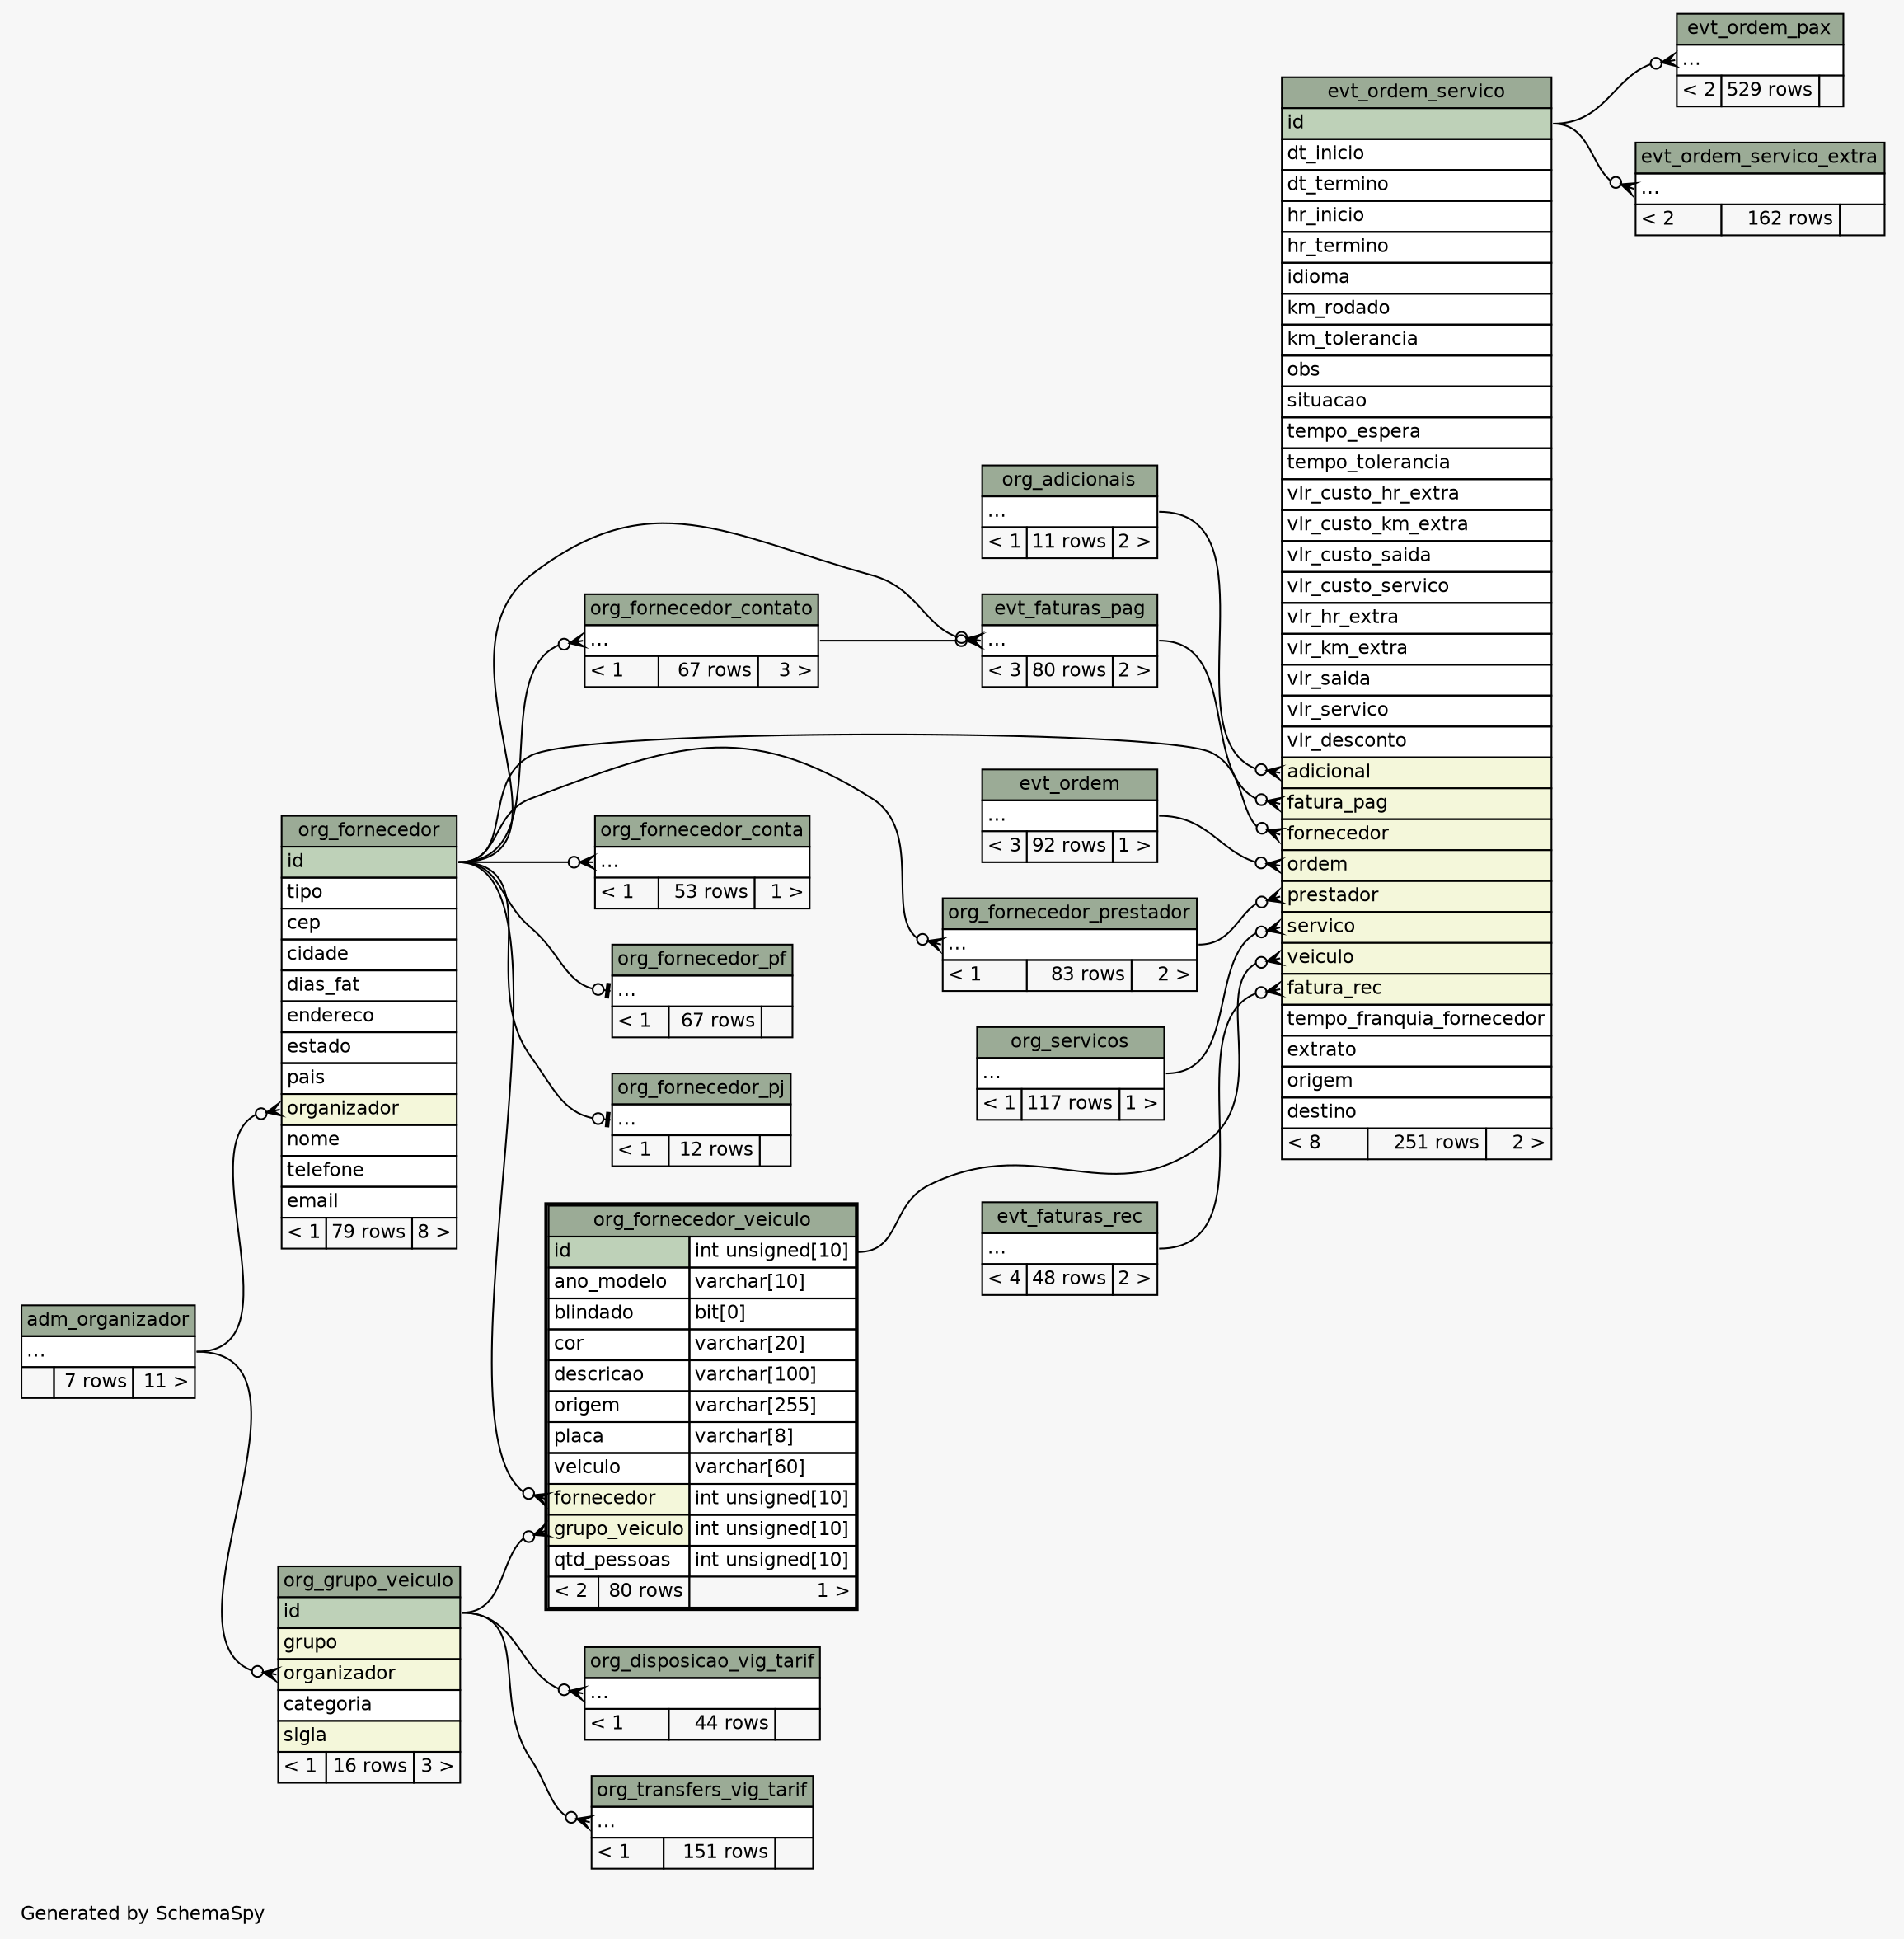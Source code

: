 // dot 2.38.0 on Windows 10 10.0
// SchemaSpy rev 590
digraph "twoDegreesRelationshipsDiagram" {
  graph [
    rankdir="RL"
    bgcolor="#f7f7f7"
    label="\nGenerated by SchemaSpy"
    labeljust="l"
    nodesep="0.18"
    ranksep="0.46"
    fontname="Helvetica"
    fontsize="11"
  ];
  node [
    fontname="Helvetica"
    fontsize="11"
    shape="plaintext"
  ];
  edge [
    arrowsize="0.8"
  ];
  "evt_faturas_pag":"elipses":w -> "org_fornecedor":"id":e [arrowhead=none dir=back arrowtail=crowodot];
  "evt_faturas_pag":"elipses":w -> "org_fornecedor_contato":"elipses":e [arrowhead=none dir=back arrowtail=crowodot];
  "evt_ordem_pax":"elipses":w -> "evt_ordem_servico":"id":e [arrowhead=none dir=back arrowtail=crowodot];
  "evt_ordem_servico":"adicional":w -> "org_adicionais":"elipses":e [arrowhead=none dir=back arrowtail=crowodot];
  "evt_ordem_servico":"fatura_pag":w -> "evt_faturas_pag":"elipses":e [arrowhead=none dir=back arrowtail=crowodot];
  "evt_ordem_servico":"fatura_rec":w -> "evt_faturas_rec":"elipses":e [arrowhead=none dir=back arrowtail=crowodot];
  "evt_ordem_servico":"fornecedor":w -> "org_fornecedor":"id":e [arrowhead=none dir=back arrowtail=crowodot];
  "evt_ordem_servico":"ordem":w -> "evt_ordem":"elipses":e [arrowhead=none dir=back arrowtail=crowodot];
  "evt_ordem_servico":"prestador":w -> "org_fornecedor_prestador":"elipses":e [arrowhead=none dir=back arrowtail=crowodot];
  "evt_ordem_servico":"servico":w -> "org_servicos":"elipses":e [arrowhead=none dir=back arrowtail=crowodot];
  "evt_ordem_servico":"veiculo":w -> "org_fornecedor_veiculo":"id.type":e [arrowhead=none dir=back arrowtail=crowodot];
  "evt_ordem_servico_extra":"elipses":w -> "evt_ordem_servico":"id":e [arrowhead=none dir=back arrowtail=crowodot];
  "org_disposicao_vig_tarif":"elipses":w -> "org_grupo_veiculo":"id":e [arrowhead=none dir=back arrowtail=crowodot];
  "org_fornecedor":"organizador":w -> "adm_organizador":"elipses":e [arrowhead=none dir=back arrowtail=crowodot];
  "org_fornecedor_conta":"elipses":w -> "org_fornecedor":"id":e [arrowhead=none dir=back arrowtail=crowodot];
  "org_fornecedor_contato":"elipses":w -> "org_fornecedor":"id":e [arrowhead=none dir=back arrowtail=crowodot];
  "org_fornecedor_pf":"elipses":w -> "org_fornecedor":"id":e [arrowhead=none dir=back arrowtail=teeodot];
  "org_fornecedor_pj":"elipses":w -> "org_fornecedor":"id":e [arrowhead=none dir=back arrowtail=teeodot];
  "org_fornecedor_prestador":"elipses":w -> "org_fornecedor":"id":e [arrowhead=none dir=back arrowtail=crowodot];
  "org_fornecedor_veiculo":"fornecedor":w -> "org_fornecedor":"id":e [arrowhead=none dir=back arrowtail=crowodot];
  "org_fornecedor_veiculo":"grupo_veiculo":w -> "org_grupo_veiculo":"id":e [arrowhead=none dir=back arrowtail=crowodot];
  "org_grupo_veiculo":"organizador":w -> "adm_organizador":"elipses":e [arrowhead=none dir=back arrowtail=crowodot];
  "org_transfers_vig_tarif":"elipses":w -> "org_grupo_veiculo":"id":e [arrowhead=none dir=back arrowtail=crowodot];
  "adm_organizador" [
    label=<
    <TABLE BORDER="0" CELLBORDER="1" CELLSPACING="0" BGCOLOR="#ffffff">
      <TR><TD COLSPAN="3" BGCOLOR="#9bab96" ALIGN="CENTER">adm_organizador</TD></TR>
      <TR><TD PORT="elipses" COLSPAN="3" ALIGN="LEFT">...</TD></TR>
      <TR><TD ALIGN="LEFT" BGCOLOR="#f7f7f7">  </TD><TD ALIGN="RIGHT" BGCOLOR="#f7f7f7">7 rows</TD><TD ALIGN="RIGHT" BGCOLOR="#f7f7f7">11 &gt;</TD></TR>
    </TABLE>>
    URL="adm_organizador.html"
    tooltip="adm_organizador"
  ];
  "evt_faturas_pag" [
    label=<
    <TABLE BORDER="0" CELLBORDER="1" CELLSPACING="0" BGCOLOR="#ffffff">
      <TR><TD COLSPAN="3" BGCOLOR="#9bab96" ALIGN="CENTER">evt_faturas_pag</TD></TR>
      <TR><TD PORT="elipses" COLSPAN="3" ALIGN="LEFT">...</TD></TR>
      <TR><TD ALIGN="LEFT" BGCOLOR="#f7f7f7">&lt; 3</TD><TD ALIGN="RIGHT" BGCOLOR="#f7f7f7">80 rows</TD><TD ALIGN="RIGHT" BGCOLOR="#f7f7f7">2 &gt;</TD></TR>
    </TABLE>>
    URL="evt_faturas_pag.html"
    tooltip="evt_faturas_pag"
  ];
  "evt_faturas_rec" [
    label=<
    <TABLE BORDER="0" CELLBORDER="1" CELLSPACING="0" BGCOLOR="#ffffff">
      <TR><TD COLSPAN="3" BGCOLOR="#9bab96" ALIGN="CENTER">evt_faturas_rec</TD></TR>
      <TR><TD PORT="elipses" COLSPAN="3" ALIGN="LEFT">...</TD></TR>
      <TR><TD ALIGN="LEFT" BGCOLOR="#f7f7f7">&lt; 4</TD><TD ALIGN="RIGHT" BGCOLOR="#f7f7f7">48 rows</TD><TD ALIGN="RIGHT" BGCOLOR="#f7f7f7">2 &gt;</TD></TR>
    </TABLE>>
    URL="evt_faturas_rec.html"
    tooltip="evt_faturas_rec"
  ];
  "evt_ordem" [
    label=<
    <TABLE BORDER="0" CELLBORDER="1" CELLSPACING="0" BGCOLOR="#ffffff">
      <TR><TD COLSPAN="3" BGCOLOR="#9bab96" ALIGN="CENTER">evt_ordem</TD></TR>
      <TR><TD PORT="elipses" COLSPAN="3" ALIGN="LEFT">...</TD></TR>
      <TR><TD ALIGN="LEFT" BGCOLOR="#f7f7f7">&lt; 3</TD><TD ALIGN="RIGHT" BGCOLOR="#f7f7f7">92 rows</TD><TD ALIGN="RIGHT" BGCOLOR="#f7f7f7">1 &gt;</TD></TR>
    </TABLE>>
    URL="evt_ordem.html"
    tooltip="evt_ordem"
  ];
  "evt_ordem_pax" [
    label=<
    <TABLE BORDER="0" CELLBORDER="1" CELLSPACING="0" BGCOLOR="#ffffff">
      <TR><TD COLSPAN="3" BGCOLOR="#9bab96" ALIGN="CENTER">evt_ordem_pax</TD></TR>
      <TR><TD PORT="elipses" COLSPAN="3" ALIGN="LEFT">...</TD></TR>
      <TR><TD ALIGN="LEFT" BGCOLOR="#f7f7f7">&lt; 2</TD><TD ALIGN="RIGHT" BGCOLOR="#f7f7f7">529 rows</TD><TD ALIGN="RIGHT" BGCOLOR="#f7f7f7">  </TD></TR>
    </TABLE>>
    URL="evt_ordem_pax.html"
    tooltip="evt_ordem_pax"
  ];
  "evt_ordem_servico" [
    label=<
    <TABLE BORDER="0" CELLBORDER="1" CELLSPACING="0" BGCOLOR="#ffffff">
      <TR><TD COLSPAN="3" BGCOLOR="#9bab96" ALIGN="CENTER">evt_ordem_servico</TD></TR>
      <TR><TD PORT="id" COLSPAN="3" BGCOLOR="#bed1b8" ALIGN="LEFT">id</TD></TR>
      <TR><TD PORT="dt_inicio" COLSPAN="3" ALIGN="LEFT">dt_inicio</TD></TR>
      <TR><TD PORT="dt_termino" COLSPAN="3" ALIGN="LEFT">dt_termino</TD></TR>
      <TR><TD PORT="hr_inicio" COLSPAN="3" ALIGN="LEFT">hr_inicio</TD></TR>
      <TR><TD PORT="hr_termino" COLSPAN="3" ALIGN="LEFT">hr_termino</TD></TR>
      <TR><TD PORT="idioma" COLSPAN="3" ALIGN="LEFT">idioma</TD></TR>
      <TR><TD PORT="km_rodado" COLSPAN="3" ALIGN="LEFT">km_rodado</TD></TR>
      <TR><TD PORT="km_tolerancia" COLSPAN="3" ALIGN="LEFT">km_tolerancia</TD></TR>
      <TR><TD PORT="obs" COLSPAN="3" ALIGN="LEFT">obs</TD></TR>
      <TR><TD PORT="situacao" COLSPAN="3" ALIGN="LEFT">situacao</TD></TR>
      <TR><TD PORT="tempo_espera" COLSPAN="3" ALIGN="LEFT">tempo_espera</TD></TR>
      <TR><TD PORT="tempo_tolerancia" COLSPAN="3" ALIGN="LEFT">tempo_tolerancia</TD></TR>
      <TR><TD PORT="vlr_custo_hr_extra" COLSPAN="3" ALIGN="LEFT">vlr_custo_hr_extra</TD></TR>
      <TR><TD PORT="vlr_custo_km_extra" COLSPAN="3" ALIGN="LEFT">vlr_custo_km_extra</TD></TR>
      <TR><TD PORT="vlr_custo_saida" COLSPAN="3" ALIGN="LEFT">vlr_custo_saida</TD></TR>
      <TR><TD PORT="vlr_custo_servico" COLSPAN="3" ALIGN="LEFT">vlr_custo_servico</TD></TR>
      <TR><TD PORT="vlr_hr_extra" COLSPAN="3" ALIGN="LEFT">vlr_hr_extra</TD></TR>
      <TR><TD PORT="vlr_km_extra" COLSPAN="3" ALIGN="LEFT">vlr_km_extra</TD></TR>
      <TR><TD PORT="vlr_saida" COLSPAN="3" ALIGN="LEFT">vlr_saida</TD></TR>
      <TR><TD PORT="vlr_servico" COLSPAN="3" ALIGN="LEFT">vlr_servico</TD></TR>
      <TR><TD PORT="vlr_desconto" COLSPAN="3" ALIGN="LEFT">vlr_desconto</TD></TR>
      <TR><TD PORT="adicional" COLSPAN="3" BGCOLOR="#f4f7da" ALIGN="LEFT">adicional</TD></TR>
      <TR><TD PORT="fatura_pag" COLSPAN="3" BGCOLOR="#f4f7da" ALIGN="LEFT">fatura_pag</TD></TR>
      <TR><TD PORT="fornecedor" COLSPAN="3" BGCOLOR="#f4f7da" ALIGN="LEFT">fornecedor</TD></TR>
      <TR><TD PORT="ordem" COLSPAN="3" BGCOLOR="#f4f7da" ALIGN="LEFT">ordem</TD></TR>
      <TR><TD PORT="prestador" COLSPAN="3" BGCOLOR="#f4f7da" ALIGN="LEFT">prestador</TD></TR>
      <TR><TD PORT="servico" COLSPAN="3" BGCOLOR="#f4f7da" ALIGN="LEFT">servico</TD></TR>
      <TR><TD PORT="veiculo" COLSPAN="3" BGCOLOR="#f4f7da" ALIGN="LEFT">veiculo</TD></TR>
      <TR><TD PORT="fatura_rec" COLSPAN="3" BGCOLOR="#f4f7da" ALIGN="LEFT">fatura_rec</TD></TR>
      <TR><TD PORT="tempo_franquia_fornecedor" COLSPAN="3" ALIGN="LEFT">tempo_franquia_fornecedor</TD></TR>
      <TR><TD PORT="extrato" COLSPAN="3" ALIGN="LEFT">extrato</TD></TR>
      <TR><TD PORT="origem" COLSPAN="3" ALIGN="LEFT">origem</TD></TR>
      <TR><TD PORT="destino" COLSPAN="3" ALIGN="LEFT">destino</TD></TR>
      <TR><TD ALIGN="LEFT" BGCOLOR="#f7f7f7">&lt; 8</TD><TD ALIGN="RIGHT" BGCOLOR="#f7f7f7">251 rows</TD><TD ALIGN="RIGHT" BGCOLOR="#f7f7f7">2 &gt;</TD></TR>
    </TABLE>>
    URL="evt_ordem_servico.html"
    tooltip="evt_ordem_servico"
  ];
  "evt_ordem_servico_extra" [
    label=<
    <TABLE BORDER="0" CELLBORDER="1" CELLSPACING="0" BGCOLOR="#ffffff">
      <TR><TD COLSPAN="3" BGCOLOR="#9bab96" ALIGN="CENTER">evt_ordem_servico_extra</TD></TR>
      <TR><TD PORT="elipses" COLSPAN="3" ALIGN="LEFT">...</TD></TR>
      <TR><TD ALIGN="LEFT" BGCOLOR="#f7f7f7">&lt; 2</TD><TD ALIGN="RIGHT" BGCOLOR="#f7f7f7">162 rows</TD><TD ALIGN="RIGHT" BGCOLOR="#f7f7f7">  </TD></TR>
    </TABLE>>
    URL="evt_ordem_servico_extra.html"
    tooltip="evt_ordem_servico_extra"
  ];
  "org_adicionais" [
    label=<
    <TABLE BORDER="0" CELLBORDER="1" CELLSPACING="0" BGCOLOR="#ffffff">
      <TR><TD COLSPAN="3" BGCOLOR="#9bab96" ALIGN="CENTER">org_adicionais</TD></TR>
      <TR><TD PORT="elipses" COLSPAN="3" ALIGN="LEFT">...</TD></TR>
      <TR><TD ALIGN="LEFT" BGCOLOR="#f7f7f7">&lt; 1</TD><TD ALIGN="RIGHT" BGCOLOR="#f7f7f7">11 rows</TD><TD ALIGN="RIGHT" BGCOLOR="#f7f7f7">2 &gt;</TD></TR>
    </TABLE>>
    URL="org_adicionais.html"
    tooltip="org_adicionais"
  ];
  "org_disposicao_vig_tarif" [
    label=<
    <TABLE BORDER="0" CELLBORDER="1" CELLSPACING="0" BGCOLOR="#ffffff">
      <TR><TD COLSPAN="3" BGCOLOR="#9bab96" ALIGN="CENTER">org_disposicao_vig_tarif</TD></TR>
      <TR><TD PORT="elipses" COLSPAN="3" ALIGN="LEFT">...</TD></TR>
      <TR><TD ALIGN="LEFT" BGCOLOR="#f7f7f7">&lt; 1</TD><TD ALIGN="RIGHT" BGCOLOR="#f7f7f7">44 rows</TD><TD ALIGN="RIGHT" BGCOLOR="#f7f7f7">  </TD></TR>
    </TABLE>>
    URL="org_disposicao_vig_tarif.html"
    tooltip="org_disposicao_vig_tarif"
  ];
  "org_fornecedor" [
    label=<
    <TABLE BORDER="0" CELLBORDER="1" CELLSPACING="0" BGCOLOR="#ffffff">
      <TR><TD COLSPAN="3" BGCOLOR="#9bab96" ALIGN="CENTER">org_fornecedor</TD></TR>
      <TR><TD PORT="id" COLSPAN="3" BGCOLOR="#bed1b8" ALIGN="LEFT">id</TD></TR>
      <TR><TD PORT="tipo" COLSPAN="3" ALIGN="LEFT">tipo</TD></TR>
      <TR><TD PORT="cep" COLSPAN="3" ALIGN="LEFT">cep</TD></TR>
      <TR><TD PORT="cidade" COLSPAN="3" ALIGN="LEFT">cidade</TD></TR>
      <TR><TD PORT="dias_fat" COLSPAN="3" ALIGN="LEFT">dias_fat</TD></TR>
      <TR><TD PORT="endereco" COLSPAN="3" ALIGN="LEFT">endereco</TD></TR>
      <TR><TD PORT="estado" COLSPAN="3" ALIGN="LEFT">estado</TD></TR>
      <TR><TD PORT="pais" COLSPAN="3" ALIGN="LEFT">pais</TD></TR>
      <TR><TD PORT="organizador" COLSPAN="3" BGCOLOR="#f4f7da" ALIGN="LEFT">organizador</TD></TR>
      <TR><TD PORT="nome" COLSPAN="3" ALIGN="LEFT">nome</TD></TR>
      <TR><TD PORT="telefone" COLSPAN="3" ALIGN="LEFT">telefone</TD></TR>
      <TR><TD PORT="email" COLSPAN="3" ALIGN="LEFT">email</TD></TR>
      <TR><TD ALIGN="LEFT" BGCOLOR="#f7f7f7">&lt; 1</TD><TD ALIGN="RIGHT" BGCOLOR="#f7f7f7">79 rows</TD><TD ALIGN="RIGHT" BGCOLOR="#f7f7f7">8 &gt;</TD></TR>
    </TABLE>>
    URL="org_fornecedor.html"
    tooltip="org_fornecedor"
  ];
  "org_fornecedor_conta" [
    label=<
    <TABLE BORDER="0" CELLBORDER="1" CELLSPACING="0" BGCOLOR="#ffffff">
      <TR><TD COLSPAN="3" BGCOLOR="#9bab96" ALIGN="CENTER">org_fornecedor_conta</TD></TR>
      <TR><TD PORT="elipses" COLSPAN="3" ALIGN="LEFT">...</TD></TR>
      <TR><TD ALIGN="LEFT" BGCOLOR="#f7f7f7">&lt; 1</TD><TD ALIGN="RIGHT" BGCOLOR="#f7f7f7">53 rows</TD><TD ALIGN="RIGHT" BGCOLOR="#f7f7f7">1 &gt;</TD></TR>
    </TABLE>>
    URL="org_fornecedor_conta.html"
    tooltip="org_fornecedor_conta"
  ];
  "org_fornecedor_contato" [
    label=<
    <TABLE BORDER="0" CELLBORDER="1" CELLSPACING="0" BGCOLOR="#ffffff">
      <TR><TD COLSPAN="3" BGCOLOR="#9bab96" ALIGN="CENTER">org_fornecedor_contato</TD></TR>
      <TR><TD PORT="elipses" COLSPAN="3" ALIGN="LEFT">...</TD></TR>
      <TR><TD ALIGN="LEFT" BGCOLOR="#f7f7f7">&lt; 1</TD><TD ALIGN="RIGHT" BGCOLOR="#f7f7f7">67 rows</TD><TD ALIGN="RIGHT" BGCOLOR="#f7f7f7">3 &gt;</TD></TR>
    </TABLE>>
    URL="org_fornecedor_contato.html"
    tooltip="org_fornecedor_contato"
  ];
  "org_fornecedor_pf" [
    label=<
    <TABLE BORDER="0" CELLBORDER="1" CELLSPACING="0" BGCOLOR="#ffffff">
      <TR><TD COLSPAN="3" BGCOLOR="#9bab96" ALIGN="CENTER">org_fornecedor_pf</TD></TR>
      <TR><TD PORT="elipses" COLSPAN="3" ALIGN="LEFT">...</TD></TR>
      <TR><TD ALIGN="LEFT" BGCOLOR="#f7f7f7">&lt; 1</TD><TD ALIGN="RIGHT" BGCOLOR="#f7f7f7">67 rows</TD><TD ALIGN="RIGHT" BGCOLOR="#f7f7f7">  </TD></TR>
    </TABLE>>
    URL="org_fornecedor_pf.html"
    tooltip="org_fornecedor_pf"
  ];
  "org_fornecedor_pj" [
    label=<
    <TABLE BORDER="0" CELLBORDER="1" CELLSPACING="0" BGCOLOR="#ffffff">
      <TR><TD COLSPAN="3" BGCOLOR="#9bab96" ALIGN="CENTER">org_fornecedor_pj</TD></TR>
      <TR><TD PORT="elipses" COLSPAN="3" ALIGN="LEFT">...</TD></TR>
      <TR><TD ALIGN="LEFT" BGCOLOR="#f7f7f7">&lt; 1</TD><TD ALIGN="RIGHT" BGCOLOR="#f7f7f7">12 rows</TD><TD ALIGN="RIGHT" BGCOLOR="#f7f7f7">  </TD></TR>
    </TABLE>>
    URL="org_fornecedor_pj.html"
    tooltip="org_fornecedor_pj"
  ];
  "org_fornecedor_prestador" [
    label=<
    <TABLE BORDER="0" CELLBORDER="1" CELLSPACING="0" BGCOLOR="#ffffff">
      <TR><TD COLSPAN="3" BGCOLOR="#9bab96" ALIGN="CENTER">org_fornecedor_prestador</TD></TR>
      <TR><TD PORT="elipses" COLSPAN="3" ALIGN="LEFT">...</TD></TR>
      <TR><TD ALIGN="LEFT" BGCOLOR="#f7f7f7">&lt; 1</TD><TD ALIGN="RIGHT" BGCOLOR="#f7f7f7">83 rows</TD><TD ALIGN="RIGHT" BGCOLOR="#f7f7f7">2 &gt;</TD></TR>
    </TABLE>>
    URL="org_fornecedor_prestador.html"
    tooltip="org_fornecedor_prestador"
  ];
  "org_fornecedor_veiculo" [
    label=<
    <TABLE BORDER="2" CELLBORDER="1" CELLSPACING="0" BGCOLOR="#ffffff">
      <TR><TD COLSPAN="3" BGCOLOR="#9bab96" ALIGN="CENTER">org_fornecedor_veiculo</TD></TR>
      <TR><TD PORT="id" COLSPAN="2" BGCOLOR="#bed1b8" ALIGN="LEFT">id</TD><TD PORT="id.type" ALIGN="LEFT">int unsigned[10]</TD></TR>
      <TR><TD PORT="ano_modelo" COLSPAN="2" ALIGN="LEFT">ano_modelo</TD><TD PORT="ano_modelo.type" ALIGN="LEFT">varchar[10]</TD></TR>
      <TR><TD PORT="blindado" COLSPAN="2" ALIGN="LEFT">blindado</TD><TD PORT="blindado.type" ALIGN="LEFT">bit[0]</TD></TR>
      <TR><TD PORT="cor" COLSPAN="2" ALIGN="LEFT">cor</TD><TD PORT="cor.type" ALIGN="LEFT">varchar[20]</TD></TR>
      <TR><TD PORT="descricao" COLSPAN="2" ALIGN="LEFT">descricao</TD><TD PORT="descricao.type" ALIGN="LEFT">varchar[100]</TD></TR>
      <TR><TD PORT="origem" COLSPAN="2" ALIGN="LEFT">origem</TD><TD PORT="origem.type" ALIGN="LEFT">varchar[255]</TD></TR>
      <TR><TD PORT="placa" COLSPAN="2" ALIGN="LEFT">placa</TD><TD PORT="placa.type" ALIGN="LEFT">varchar[8]</TD></TR>
      <TR><TD PORT="veiculo" COLSPAN="2" ALIGN="LEFT">veiculo</TD><TD PORT="veiculo.type" ALIGN="LEFT">varchar[60]</TD></TR>
      <TR><TD PORT="fornecedor" COLSPAN="2" BGCOLOR="#f4f7da" ALIGN="LEFT">fornecedor</TD><TD PORT="fornecedor.type" ALIGN="LEFT">int unsigned[10]</TD></TR>
      <TR><TD PORT="grupo_veiculo" COLSPAN="2" BGCOLOR="#f4f7da" ALIGN="LEFT">grupo_veiculo</TD><TD PORT="grupo_veiculo.type" ALIGN="LEFT">int unsigned[10]</TD></TR>
      <TR><TD PORT="qtd_pessoas" COLSPAN="2" ALIGN="LEFT">qtd_pessoas</TD><TD PORT="qtd_pessoas.type" ALIGN="LEFT">int unsigned[10]</TD></TR>
      <TR><TD ALIGN="LEFT" BGCOLOR="#f7f7f7">&lt; 2</TD><TD ALIGN="RIGHT" BGCOLOR="#f7f7f7">80 rows</TD><TD ALIGN="RIGHT" BGCOLOR="#f7f7f7">1 &gt;</TD></TR>
    </TABLE>>
    URL="org_fornecedor_veiculo.html"
    tooltip="org_fornecedor_veiculo"
  ];
  "org_grupo_veiculo" [
    label=<
    <TABLE BORDER="0" CELLBORDER="1" CELLSPACING="0" BGCOLOR="#ffffff">
      <TR><TD COLSPAN="3" BGCOLOR="#9bab96" ALIGN="CENTER">org_grupo_veiculo</TD></TR>
      <TR><TD PORT="id" COLSPAN="3" BGCOLOR="#bed1b8" ALIGN="LEFT">id</TD></TR>
      <TR><TD PORT="grupo" COLSPAN="3" BGCOLOR="#f4f7da" ALIGN="LEFT">grupo</TD></TR>
      <TR><TD PORT="organizador" COLSPAN="3" BGCOLOR="#f4f7da" ALIGN="LEFT">organizador</TD></TR>
      <TR><TD PORT="categoria" COLSPAN="3" ALIGN="LEFT">categoria</TD></TR>
      <TR><TD PORT="sigla" COLSPAN="3" BGCOLOR="#f4f7da" ALIGN="LEFT">sigla</TD></TR>
      <TR><TD ALIGN="LEFT" BGCOLOR="#f7f7f7">&lt; 1</TD><TD ALIGN="RIGHT" BGCOLOR="#f7f7f7">16 rows</TD><TD ALIGN="RIGHT" BGCOLOR="#f7f7f7">3 &gt;</TD></TR>
    </TABLE>>
    URL="org_grupo_veiculo.html"
    tooltip="org_grupo_veiculo"
  ];
  "org_servicos" [
    label=<
    <TABLE BORDER="0" CELLBORDER="1" CELLSPACING="0" BGCOLOR="#ffffff">
      <TR><TD COLSPAN="3" BGCOLOR="#9bab96" ALIGN="CENTER">org_servicos</TD></TR>
      <TR><TD PORT="elipses" COLSPAN="3" ALIGN="LEFT">...</TD></TR>
      <TR><TD ALIGN="LEFT" BGCOLOR="#f7f7f7">&lt; 1</TD><TD ALIGN="RIGHT" BGCOLOR="#f7f7f7">117 rows</TD><TD ALIGN="RIGHT" BGCOLOR="#f7f7f7">1 &gt;</TD></TR>
    </TABLE>>
    URL="org_servicos.html"
    tooltip="org_servicos"
  ];
  "org_transfers_vig_tarif" [
    label=<
    <TABLE BORDER="0" CELLBORDER="1" CELLSPACING="0" BGCOLOR="#ffffff">
      <TR><TD COLSPAN="3" BGCOLOR="#9bab96" ALIGN="CENTER">org_transfers_vig_tarif</TD></TR>
      <TR><TD PORT="elipses" COLSPAN="3" ALIGN="LEFT">...</TD></TR>
      <TR><TD ALIGN="LEFT" BGCOLOR="#f7f7f7">&lt; 1</TD><TD ALIGN="RIGHT" BGCOLOR="#f7f7f7">151 rows</TD><TD ALIGN="RIGHT" BGCOLOR="#f7f7f7">  </TD></TR>
    </TABLE>>
    URL="org_transfers_vig_tarif.html"
    tooltip="org_transfers_vig_tarif"
  ];
}
